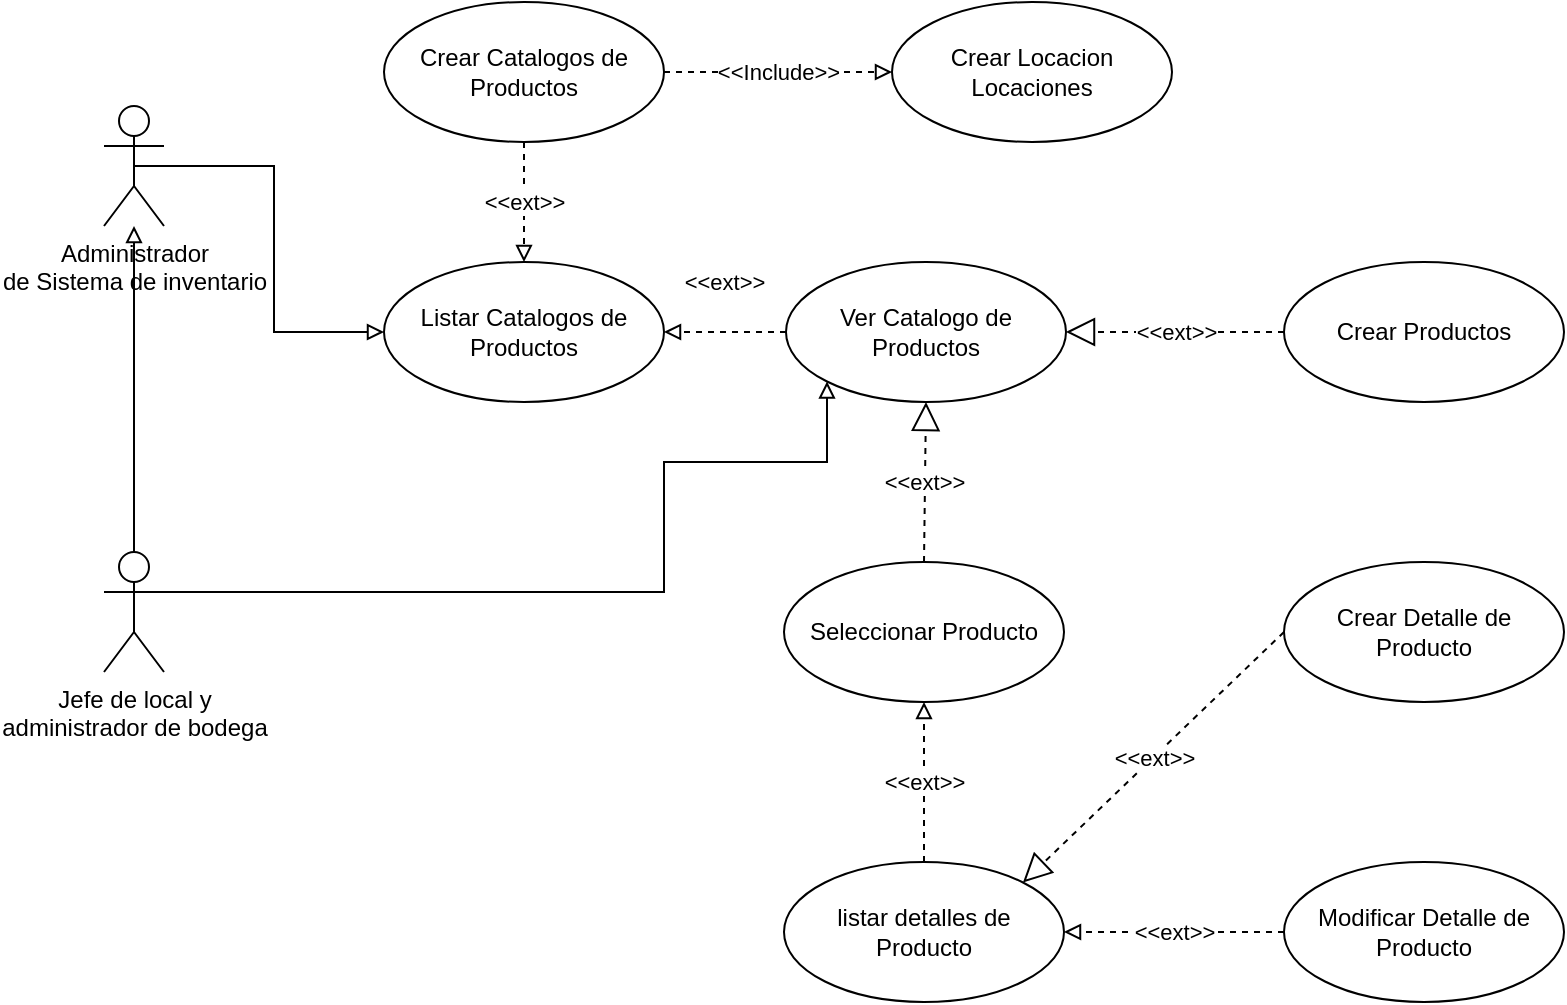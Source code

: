 <mxfile version="14.3.0" type="github"><diagram id="-CHS-9AcB948FHAzVe-D" name="Page-1"><mxGraphModel dx="1537" dy="492" grid="1" gridSize="10" guides="1" tooltips="1" connect="1" arrows="1" fold="1" page="1" pageScale="1" pageWidth="827" pageHeight="1169" math="0" shadow="0"><root><mxCell id="0"/><mxCell id="1" parent="0"/><mxCell id="67QE2reJK94mRMdF-eXH-11" style="edgeStyle=orthogonalEdgeStyle;rounded=0;orthogonalLoop=1;jettySize=auto;html=1;exitX=0.5;exitY=0.5;exitDx=0;exitDy=0;exitPerimeter=0;entryX=0;entryY=0.5;entryDx=0;entryDy=0;endArrow=block;endFill=0;" edge="1" parent="1" source="Pt_7EeJSnwoLIrvAYIR_-1" target="67QE2reJK94mRMdF-eXH-6"><mxGeometry relative="1" as="geometry"/></mxCell><mxCell id="Pt_7EeJSnwoLIrvAYIR_-1" value="&lt;div&gt;Administrador &lt;br&gt;&lt;/div&gt;&lt;div&gt;de Sistema de inventario&lt;/div&gt;&lt;div&gt;&lt;br&gt;&lt;/div&gt;" style="shape=umlActor;verticalLabelPosition=bottom;verticalAlign=top;html=1;" parent="1" vertex="1"><mxGeometry x="50" y="202" width="30" height="60" as="geometry"/></mxCell><mxCell id="Pt_7EeJSnwoLIrvAYIR_-3" value="Crear Locacion Locaciones" style="ellipse;whiteSpace=wrap;html=1;" parent="1" vertex="1"><mxGeometry x="444" y="150" width="140" height="70" as="geometry"/></mxCell><mxCell id="67QE2reJK94mRMdF-eXH-5" value="&lt;div&gt;&amp;lt;&amp;lt;Include&amp;gt;&amp;gt;&lt;/div&gt;" style="edgeStyle=orthogonalEdgeStyle;rounded=0;orthogonalLoop=1;jettySize=auto;html=1;entryX=0;entryY=0.5;entryDx=0;entryDy=0;endArrow=block;endFill=0;dashed=1;exitX=1;exitY=0.5;exitDx=0;exitDy=0;" edge="1" parent="1" source="67QE2reJK94mRMdF-eXH-8" target="Pt_7EeJSnwoLIrvAYIR_-3"><mxGeometry relative="1" as="geometry"/></mxCell><mxCell id="67QE2reJK94mRMdF-eXH-7" value="&amp;lt;&amp;lt;ext&amp;gt;&amp;gt;" style="edgeStyle=orthogonalEdgeStyle;rounded=0;orthogonalLoop=1;jettySize=auto;html=1;exitX=0;exitY=0.5;exitDx=0;exitDy=0;entryX=1;entryY=0.5;entryDx=0;entryDy=0;dashed=1;endArrow=block;endFill=0;" edge="1" parent="1" source="Pt_7EeJSnwoLIrvAYIR_-6" target="67QE2reJK94mRMdF-eXH-6"><mxGeometry x="0.016" y="-25" relative="1" as="geometry"><mxPoint as="offset"/></mxGeometry></mxCell><mxCell id="Pt_7EeJSnwoLIrvAYIR_-6" value="Ver Catalogo de Productos" style="ellipse;whiteSpace=wrap;html=1;" parent="1" vertex="1"><mxGeometry x="391" y="280" width="140" height="70" as="geometry"/></mxCell><mxCell id="Pt_7EeJSnwoLIrvAYIR_-7" value="Crear Productos" style="ellipse;whiteSpace=wrap;html=1;" parent="1" vertex="1"><mxGeometry x="640" y="280" width="140" height="70" as="geometry"/></mxCell><mxCell id="Pt_7EeJSnwoLIrvAYIR_-9" value="&lt;div&gt;Crear Detalle de Producto&lt;/div&gt;" style="ellipse;whiteSpace=wrap;html=1;" parent="1" vertex="1"><mxGeometry x="640" y="430" width="140" height="70" as="geometry"/></mxCell><mxCell id="Pt_7EeJSnwoLIrvAYIR_-10" value="Seleccionar Producto" style="ellipse;whiteSpace=wrap;html=1;" parent="1" vertex="1"><mxGeometry x="390" y="430" width="140" height="70" as="geometry"/></mxCell><mxCell id="Pt_7EeJSnwoLIrvAYIR_-15" value="&amp;lt;&amp;lt;ext&amp;gt;&amp;gt;" style="endArrow=block;dashed=1;endFill=0;endSize=12;html=1;exitX=0;exitY=0.5;exitDx=0;exitDy=0;entryX=1;entryY=0.5;entryDx=0;entryDy=0;" parent="1" source="Pt_7EeJSnwoLIrvAYIR_-7" target="Pt_7EeJSnwoLIrvAYIR_-6" edge="1"><mxGeometry width="160" relative="1" as="geometry"><mxPoint x="540" y="200" as="sourcePoint"/><mxPoint x="700" y="200" as="targetPoint"/></mxGeometry></mxCell><mxCell id="Pt_7EeJSnwoLIrvAYIR_-16" value="&amp;lt;&amp;lt;ext&amp;gt;&amp;gt;" style="endArrow=block;dashed=1;endFill=0;endSize=12;html=1;exitX=0.5;exitY=0;exitDx=0;exitDy=0;entryX=0.5;entryY=1;entryDx=0;entryDy=0;" parent="1" source="Pt_7EeJSnwoLIrvAYIR_-10" target="Pt_7EeJSnwoLIrvAYIR_-6" edge="1"><mxGeometry width="160" relative="1" as="geometry"><mxPoint x="630" y="400" as="sourcePoint"/><mxPoint x="560" y="400" as="targetPoint"/></mxGeometry></mxCell><mxCell id="Pt_7EeJSnwoLIrvAYIR_-18" value="&amp;lt;&amp;lt;ext&amp;gt;&amp;gt;" style="endArrow=block;dashed=1;endFill=0;endSize=12;html=1;exitX=0;exitY=0.5;exitDx=0;exitDy=0;entryX=1;entryY=0;entryDx=0;entryDy=0;" parent="1" source="Pt_7EeJSnwoLIrvAYIR_-9" target="67QE2reJK94mRMdF-eXH-21" edge="1"><mxGeometry width="160" relative="1" as="geometry"><mxPoint x="540" y="340" as="sourcePoint"/><mxPoint x="700" y="340" as="targetPoint"/></mxGeometry></mxCell><mxCell id="67QE2reJK94mRMdF-eXH-6" value="Listar Catalogos de Productos" style="ellipse;whiteSpace=wrap;html=1;" vertex="1" parent="1"><mxGeometry x="190" y="280" width="140" height="70" as="geometry"/></mxCell><mxCell id="67QE2reJK94mRMdF-eXH-10" value="&amp;lt;&amp;lt;ext&amp;gt;&amp;gt;" style="edgeStyle=orthogonalEdgeStyle;rounded=0;orthogonalLoop=1;jettySize=auto;html=1;entryX=0.5;entryY=0;entryDx=0;entryDy=0;dashed=1;endArrow=block;endFill=0;" edge="1" parent="1" source="67QE2reJK94mRMdF-eXH-8" target="67QE2reJK94mRMdF-eXH-6"><mxGeometry relative="1" as="geometry"/></mxCell><mxCell id="67QE2reJK94mRMdF-eXH-8" value="Crear Catalogos de Productos" style="ellipse;whiteSpace=wrap;html=1;" vertex="1" parent="1"><mxGeometry x="190" y="150" width="140" height="70" as="geometry"/></mxCell><mxCell id="67QE2reJK94mRMdF-eXH-18" style="edgeStyle=orthogonalEdgeStyle;rounded=0;orthogonalLoop=1;jettySize=auto;html=1;endArrow=block;endFill=0;" edge="1" parent="1" source="67QE2reJK94mRMdF-eXH-16" target="Pt_7EeJSnwoLIrvAYIR_-1"><mxGeometry relative="1" as="geometry"/></mxCell><mxCell id="67QE2reJK94mRMdF-eXH-20" style="edgeStyle=orthogonalEdgeStyle;rounded=0;orthogonalLoop=1;jettySize=auto;html=1;exitX=1;exitY=0.333;exitDx=0;exitDy=0;exitPerimeter=0;entryX=0;entryY=1;entryDx=0;entryDy=0;endArrow=block;endFill=0;" edge="1" parent="1" source="67QE2reJK94mRMdF-eXH-16" target="Pt_7EeJSnwoLIrvAYIR_-6"><mxGeometry relative="1" as="geometry"><Array as="points"><mxPoint x="330" y="445"/><mxPoint x="330" y="380"/><mxPoint x="412" y="380"/></Array></mxGeometry></mxCell><mxCell id="67QE2reJK94mRMdF-eXH-16" value="&lt;div&gt;Jefe de local y &lt;br&gt;&lt;/div&gt;&lt;div&gt;administrador de bodega&lt;/div&gt;" style="shape=umlActor;verticalLabelPosition=bottom;verticalAlign=top;html=1;" vertex="1" parent="1"><mxGeometry x="50" y="425" width="30" height="60" as="geometry"/></mxCell><mxCell id="67QE2reJK94mRMdF-eXH-24" value="&amp;lt;&amp;lt;ext&amp;gt;&amp;gt;" style="edgeStyle=orthogonalEdgeStyle;rounded=0;orthogonalLoop=1;jettySize=auto;html=1;dashed=1;endArrow=block;endFill=0;" edge="1" parent="1" source="67QE2reJK94mRMdF-eXH-23" target="67QE2reJK94mRMdF-eXH-21"><mxGeometry relative="1" as="geometry"/></mxCell><mxCell id="67QE2reJK94mRMdF-eXH-21" value="listar detalles de Producto" style="ellipse;whiteSpace=wrap;html=1;" vertex="1" parent="1"><mxGeometry x="390" y="580" width="140" height="70" as="geometry"/></mxCell><mxCell id="67QE2reJK94mRMdF-eXH-22" value="&amp;lt;&amp;lt;ext&amp;gt;&amp;gt;" style="edgeStyle=orthogonalEdgeStyle;rounded=0;orthogonalLoop=1;jettySize=auto;html=1;endArrow=block;endFill=0;dashed=1;" edge="1" parent="1" source="67QE2reJK94mRMdF-eXH-21" target="Pt_7EeJSnwoLIrvAYIR_-10"><mxGeometry relative="1" as="geometry"/></mxCell><mxCell id="67QE2reJK94mRMdF-eXH-23" value="Modificar Detalle de Producto" style="ellipse;whiteSpace=wrap;html=1;" vertex="1" parent="1"><mxGeometry x="640" y="580" width="140" height="70" as="geometry"/></mxCell></root></mxGraphModel></diagram></mxfile>